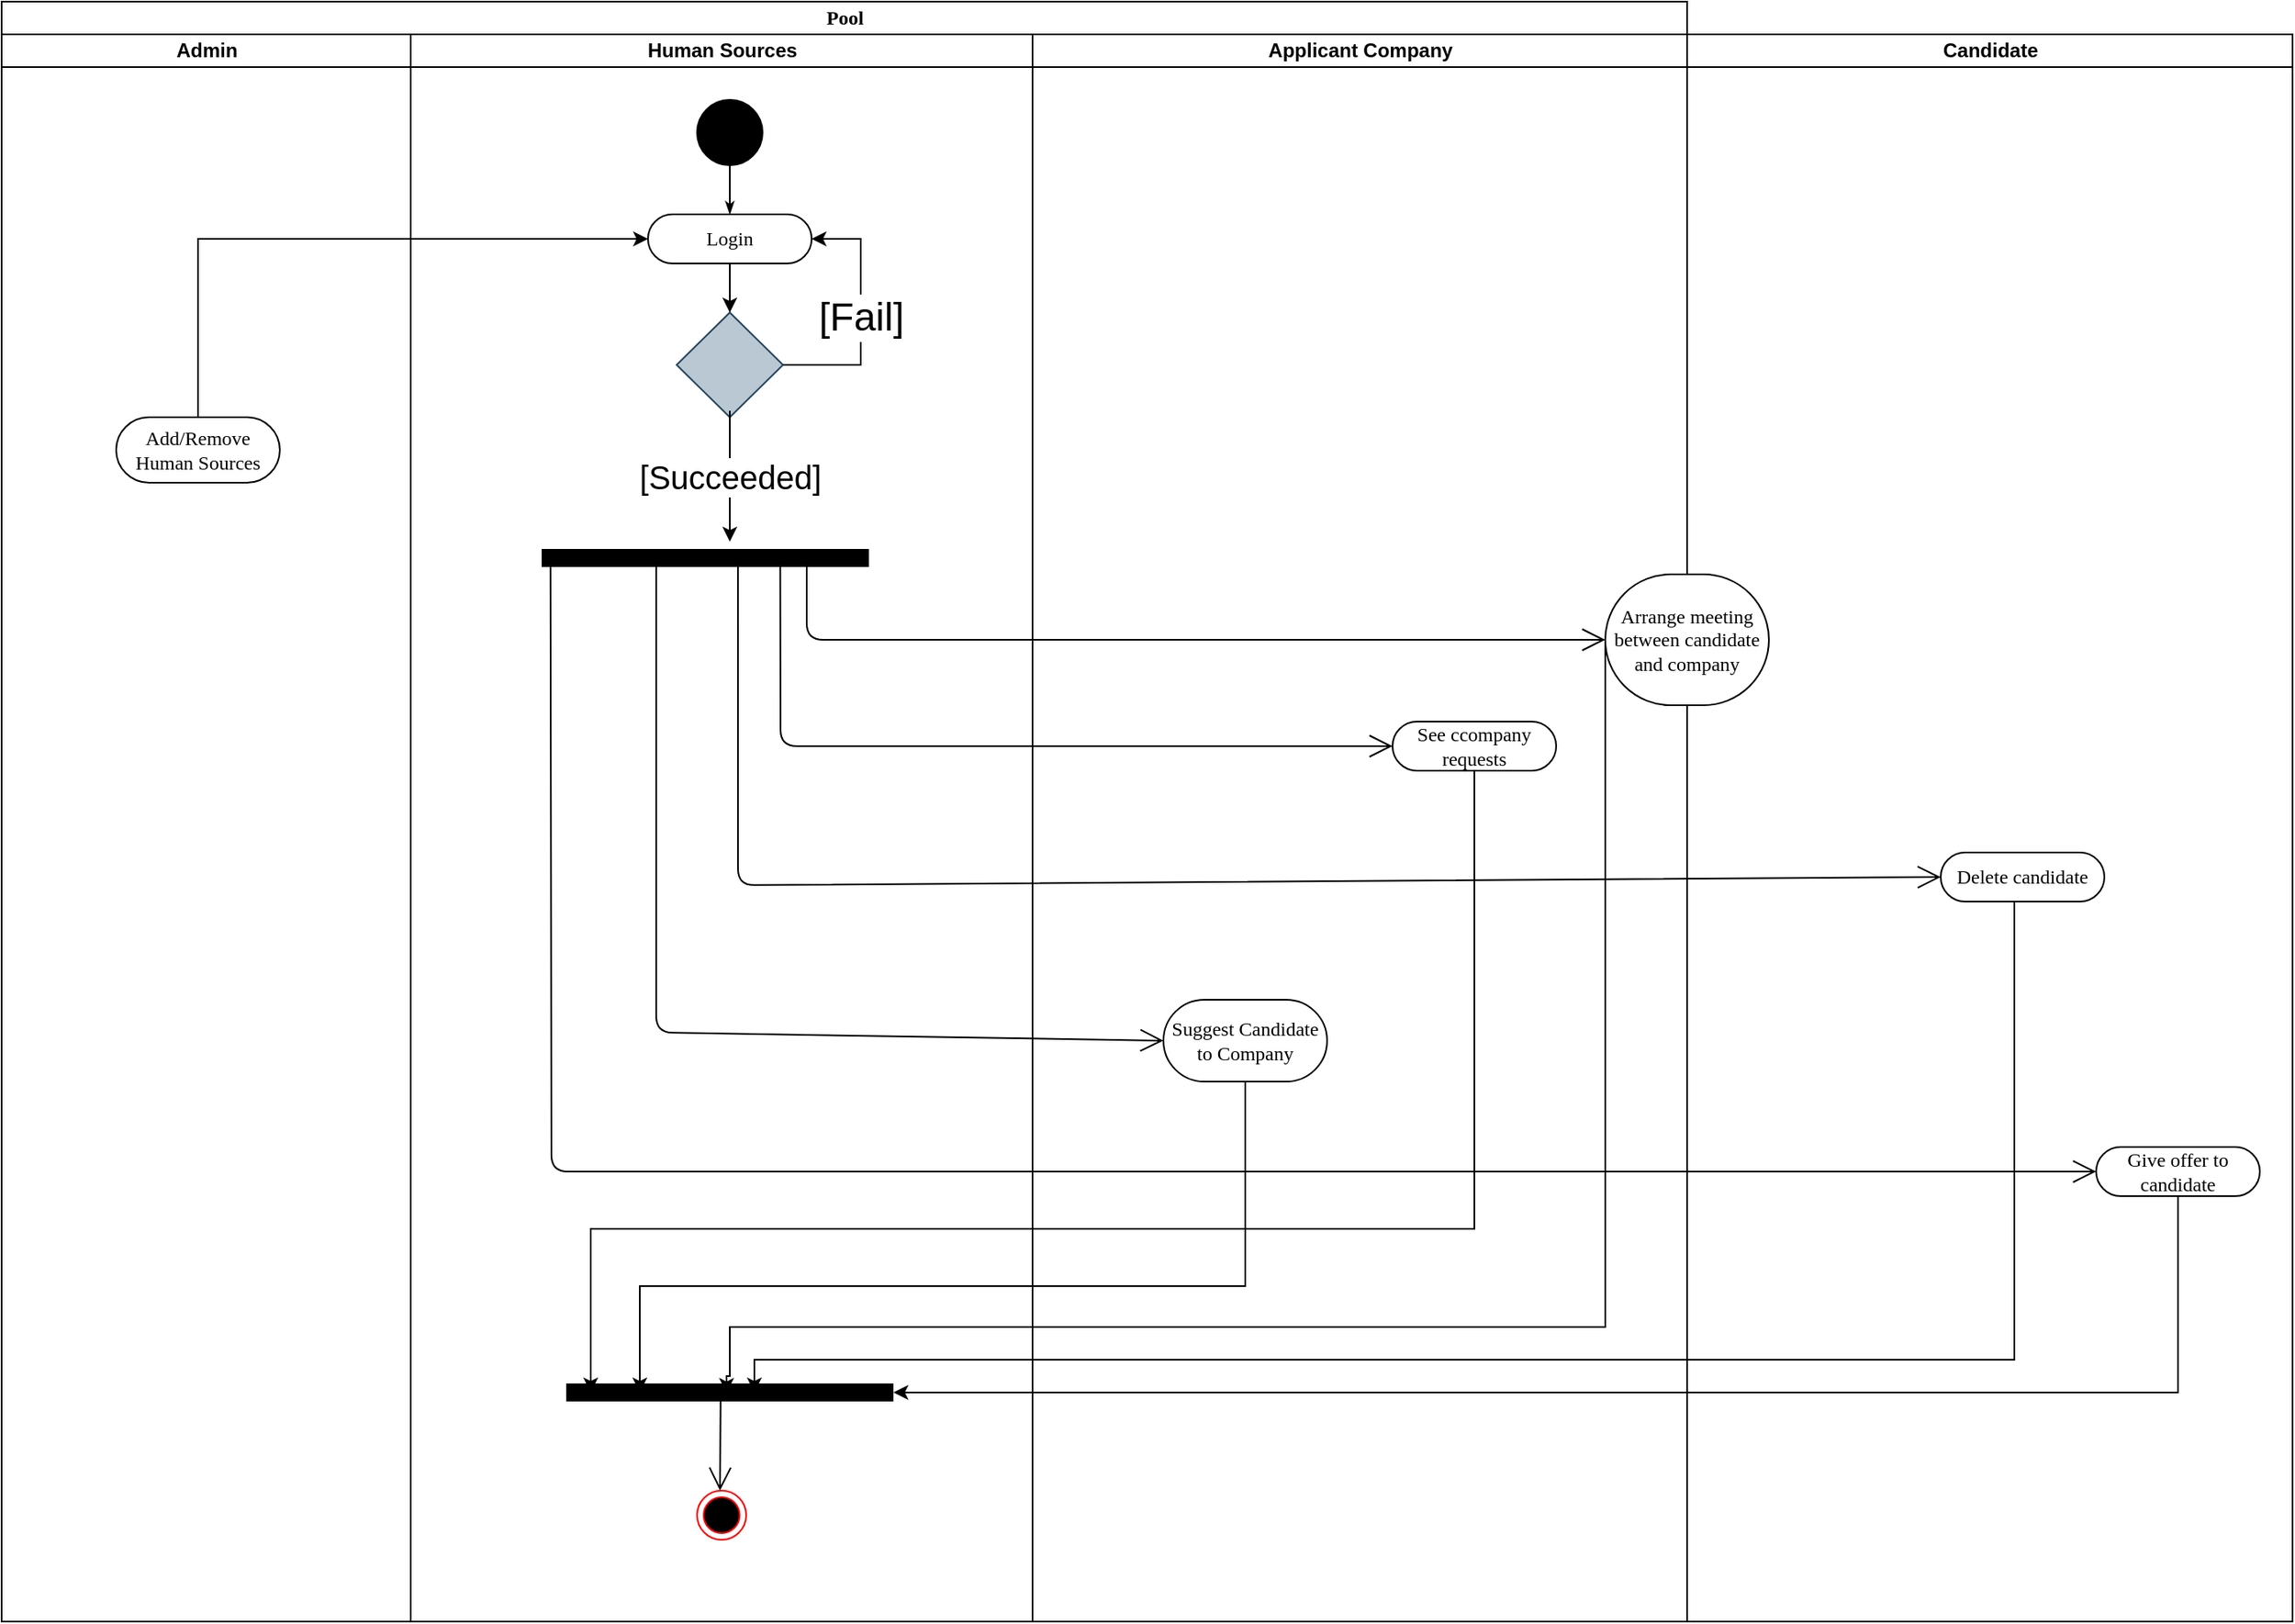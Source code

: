 <mxfile version="14.5.1" type="github">
  <diagram name="Page-1" id="0783ab3e-0a74-02c8-0abd-f7b4e66b4bec">
    <mxGraphModel dx="908" dy="745" grid="1" gridSize="10" guides="1" tooltips="1" connect="1" arrows="1" fold="1" page="1" pageScale="1" pageWidth="850" pageHeight="1100" background="#ffffff" math="0" shadow="0">
      <root>
        <mxCell id="0" />
        <mxCell id="1" parent="0" />
        <mxCell id="1c1d494c118603dd-1" value="Pool" style="swimlane;html=1;childLayout=stackLayout;startSize=20;rounded=0;shadow=0;comic=0;labelBackgroundColor=none;strokeWidth=1;fontFamily=Verdana;fontSize=12;align=center;" parent="1" vertex="1">
          <mxGeometry x="40" y="20" width="1030" height="990" as="geometry" />
        </mxCell>
        <mxCell id="1c1d494c118603dd-2" value="Admin" style="swimlane;html=1;startSize=20;" parent="1c1d494c118603dd-1" vertex="1">
          <mxGeometry y="20" width="250" height="970" as="geometry" />
        </mxCell>
        <mxCell id="feAVlpUrrlh7gay0loe1-163" value="Add/Remove&lt;br&gt;Human Sources" style="rounded=1;whiteSpace=wrap;html=1;shadow=0;comic=0;labelBackgroundColor=none;strokeWidth=1;fontFamily=Verdana;fontSize=12;align=center;arcSize=50;" parent="1c1d494c118603dd-2" vertex="1">
          <mxGeometry x="70" y="234" width="100" height="40" as="geometry" />
        </mxCell>
        <mxCell id="vOETt2y-SpZEgk53afyd-4" style="edgeStyle=orthogonalEdgeStyle;rounded=0;orthogonalLoop=1;jettySize=auto;html=1;exitX=0.5;exitY=0;exitDx=0;exitDy=0;entryX=0;entryY=0.5;entryDx=0;entryDy=0;" parent="1c1d494c118603dd-1" source="feAVlpUrrlh7gay0loe1-163" target="feAVlpUrrlh7gay0loe1-82" edge="1">
          <mxGeometry relative="1" as="geometry">
            <mxPoint x="420" y="80" as="targetPoint" />
            <Array as="points">
              <mxPoint x="120" y="145" />
            </Array>
          </mxGeometry>
        </mxCell>
        <mxCell id="1c1d494c118603dd-3" value="Human Sources" style="swimlane;html=1;startSize=20;" parent="1c1d494c118603dd-1" vertex="1">
          <mxGeometry x="250" y="20" width="380" height="970" as="geometry" />
        </mxCell>
        <mxCell id="feAVlpUrrlh7gay0loe1-81" value="" style="ellipse;whiteSpace=wrap;html=1;rounded=0;shadow=0;comic=0;labelBackgroundColor=none;strokeWidth=1;fillColor=#000000;fontFamily=Verdana;fontSize=12;align=center;" parent="1c1d494c118603dd-3" vertex="1">
          <mxGeometry x="175" y="40" width="40" height="40" as="geometry" />
        </mxCell>
        <mxCell id="feAVlpUrrlh7gay0loe1-82" value="Login" style="rounded=1;whiteSpace=wrap;html=1;shadow=0;comic=0;labelBackgroundColor=none;strokeWidth=1;fontFamily=Verdana;fontSize=12;align=center;arcSize=50;" parent="1c1d494c118603dd-3" vertex="1">
          <mxGeometry x="145" y="110" width="100" height="30" as="geometry" />
        </mxCell>
        <mxCell id="feAVlpUrrlh7gay0loe1-83" style="edgeStyle=orthogonalEdgeStyle;rounded=0;html=1;labelBackgroundColor=none;startArrow=none;startFill=0;startSize=5;endArrow=classicThin;endFill=1;endSize=5;jettySize=auto;orthogonalLoop=1;strokeWidth=1;fontFamily=Verdana;fontSize=12" parent="1c1d494c118603dd-3" source="feAVlpUrrlh7gay0loe1-81" target="feAVlpUrrlh7gay0loe1-82" edge="1">
          <mxGeometry relative="1" as="geometry" />
        </mxCell>
        <mxCell id="feAVlpUrrlh7gay0loe1-84" value="" style="rhombus;whiteSpace=wrap;html=1;color=black;fillColor=#bac8d3;strokeColor=#23445d;" parent="1c1d494c118603dd-3" vertex="1">
          <mxGeometry x="162.5" y="170" width="65" height="64" as="geometry" />
        </mxCell>
        <mxCell id="feAVlpUrrlh7gay0loe1-85" value="&lt;span style=&quot;font-size: 24px&quot;&gt;[Fail]&lt;/span&gt;" style="edgeStyle=orthogonalEdgeStyle;rounded=0;orthogonalLoop=1;jettySize=auto;html=1;exitX=1;exitY=0.5;exitDx=0;exitDy=0;entryX=1;entryY=0.5;entryDx=0;entryDy=0;" parent="1c1d494c118603dd-3" source="feAVlpUrrlh7gay0loe1-84" target="feAVlpUrrlh7gay0loe1-82" edge="1">
          <mxGeometry x="-0.008" relative="1" as="geometry">
            <mxPoint x="235" y="90" as="targetPoint" />
            <Array as="points">
              <mxPoint x="275" y="202" />
              <mxPoint x="275" y="125" />
            </Array>
            <mxPoint as="offset" />
          </mxGeometry>
        </mxCell>
        <mxCell id="feAVlpUrrlh7gay0loe1-86" value="" style="line;strokeWidth=11;fillColor=none;align=left;verticalAlign=middle;spacingTop=-1;spacingLeft=3;spacingRight=3;rotatable=0;labelPosition=right;points=[];portConstraint=eastwest;fontStyle=1" parent="1c1d494c118603dd-3" vertex="1">
          <mxGeometry x="80" y="310" width="200" height="20" as="geometry" />
        </mxCell>
        <mxCell id="feAVlpUrrlh7gay0loe1-87" style="edgeStyle=orthogonalEdgeStyle;rounded=0;orthogonalLoop=1;jettySize=auto;html=1;exitX=0.5;exitY=1;exitDx=0;exitDy=0;" parent="1c1d494c118603dd-3" source="feAVlpUrrlh7gay0loe1-82" edge="1">
          <mxGeometry relative="1" as="geometry">
            <mxPoint x="195" y="170" as="targetPoint" />
          </mxGeometry>
        </mxCell>
        <mxCell id="feAVlpUrrlh7gay0loe1-88" value="&lt;font style=&quot;font-size: 20px&quot;&gt;[Succeeded]&lt;/font&gt;" style="edgeStyle=orthogonalEdgeStyle;rounded=0;orthogonalLoop=1;jettySize=auto;html=1;" parent="1c1d494c118603dd-3" edge="1">
          <mxGeometry relative="1" as="geometry">
            <mxPoint x="195" y="310" as="targetPoint" />
            <mxPoint x="195" y="230" as="sourcePoint" />
            <Array as="points">
              <mxPoint x="195" y="300" />
            </Array>
          </mxGeometry>
        </mxCell>
        <mxCell id="vOETt2y-SpZEgk53afyd-5" value="" style="line;strokeWidth=11;fillColor=none;align=left;verticalAlign=middle;spacingTop=-1;spacingLeft=3;spacingRight=3;rotatable=0;labelPosition=right;points=[];portConstraint=eastwest;fontStyle=1" parent="1c1d494c118603dd-3" vertex="1">
          <mxGeometry x="95" y="820" width="200" height="20" as="geometry" />
        </mxCell>
        <mxCell id="vOETt2y-SpZEgk53afyd-6" value="" style="ellipse;html=1;shape=endState;fillColor=#000000;strokeColor=#ff0000;" parent="1c1d494c118603dd-3" vertex="1">
          <mxGeometry x="175" y="890" width="30" height="30" as="geometry" />
        </mxCell>
        <mxCell id="vOETt2y-SpZEgk53afyd-12" value="" style="endArrow=open;endFill=1;endSize=12;html=1;exitX=0.501;exitY=0.843;exitDx=0;exitDy=0;exitPerimeter=0;" parent="1c1d494c118603dd-3" edge="1">
          <mxGeometry width="160" relative="1" as="geometry">
            <mxPoint x="189.4" y="830" as="sourcePoint" />
            <mxPoint x="189" y="890" as="targetPoint" />
          </mxGeometry>
        </mxCell>
        <mxCell id="1c1d494c118603dd-4" value="Applicant Company" style="swimlane;html=1;startSize=20;" parent="1c1d494c118603dd-1" vertex="1">
          <mxGeometry x="630" y="20" width="400" height="970" as="geometry" />
        </mxCell>
        <mxCell id="feAVlpUrrlh7gay0loe1-109" value="&lt;span style=&quot;font-size: 24px&quot;&gt;[Fail]&lt;/span&gt;" style="edgeStyle=orthogonalEdgeStyle;rounded=0;orthogonalLoop=1;jettySize=auto;html=1;exitX=1;exitY=0.5;exitDx=0;exitDy=0;entryX=1;entryY=0.5;entryDx=0;entryDy=0;" parent="1c1d494c118603dd-4" edge="1">
          <mxGeometry x="-0.008" relative="1" as="geometry">
            <mxPoint x="157.5" y="515" as="targetPoint" />
            <Array as="points">
              <mxPoint x="187.5" y="592" />
              <mxPoint x="187.5" y="515" />
            </Array>
            <mxPoint as="offset" />
          </mxGeometry>
        </mxCell>
        <mxCell id="feAVlpUrrlh7gay0loe1-164" value="See ccompany requests" style="rounded=1;whiteSpace=wrap;html=1;shadow=0;comic=0;labelBackgroundColor=none;strokeWidth=1;fontFamily=Verdana;fontSize=12;align=center;arcSize=50;" parent="1c1d494c118603dd-4" vertex="1">
          <mxGeometry x="220" y="420" width="100" height="30" as="geometry" />
        </mxCell>
        <mxCell id="feAVlpUrrlh7gay0loe1-177" value="Suggest Candidate to Company" style="rounded=1;whiteSpace=wrap;html=1;shadow=0;comic=0;labelBackgroundColor=none;strokeWidth=1;fontFamily=Verdana;fontSize=12;align=center;arcSize=50;" parent="1c1d494c118603dd-4" vertex="1">
          <mxGeometry x="80" y="590" width="100" height="50" as="geometry" />
        </mxCell>
        <mxCell id="feAVlpUrrlh7gay0loe1-167" value="" style="endArrow=open;endFill=1;endSize=12;html=1;entryX=0;entryY=0.5;entryDx=0;entryDy=0;entryPerimeter=0;exitX=0.729;exitY=0.514;exitDx=0;exitDy=0;exitPerimeter=0;" parent="1c1d494c118603dd-1" source="feAVlpUrrlh7gay0loe1-86" target="feAVlpUrrlh7gay0loe1-164" edge="1">
          <mxGeometry width="160" relative="1" as="geometry">
            <mxPoint x="476" y="350" as="sourcePoint" />
            <mxPoint x="430" y="430.83" as="targetPoint" />
            <Array as="points">
              <mxPoint x="476" y="455" />
            </Array>
          </mxGeometry>
        </mxCell>
        <mxCell id="feAVlpUrrlh7gay0loe1-146" value="Candidate" style="swimlane;html=1;startSize=20;" parent="1" vertex="1">
          <mxGeometry x="1070" y="40" width="370" height="970" as="geometry" />
        </mxCell>
        <mxCell id="feAVlpUrrlh7gay0loe1-155" value="&lt;span style=&quot;font-size: 24px&quot;&gt;[Fail]&lt;/span&gt;" style="edgeStyle=orthogonalEdgeStyle;rounded=0;orthogonalLoop=1;jettySize=auto;html=1;exitX=1;exitY=0.5;exitDx=0;exitDy=0;entryX=1;entryY=0.5;entryDx=0;entryDy=0;" parent="feAVlpUrrlh7gay0loe1-146" edge="1">
          <mxGeometry x="-0.008" relative="1" as="geometry">
            <mxPoint x="157.5" y="515" as="targetPoint" />
            <Array as="points">
              <mxPoint x="187.5" y="592" />
              <mxPoint x="187.5" y="515" />
            </Array>
            <mxPoint as="offset" />
          </mxGeometry>
        </mxCell>
        <mxCell id="feAVlpUrrlh7gay0loe1-179" value="Delete candidate" style="rounded=1;whiteSpace=wrap;html=1;shadow=0;comic=0;labelBackgroundColor=none;strokeWidth=1;fontFamily=Verdana;fontSize=12;align=center;arcSize=50;" parent="feAVlpUrrlh7gay0loe1-146" vertex="1">
          <mxGeometry x="155" y="500" width="100" height="30" as="geometry" />
        </mxCell>
        <mxCell id="feAVlpUrrlh7gay0loe1-172" value="Give offer to candidate" style="rounded=1;whiteSpace=wrap;html=1;shadow=0;comic=0;labelBackgroundColor=none;strokeWidth=1;fontFamily=Verdana;fontSize=12;align=center;arcSize=50;" parent="feAVlpUrrlh7gay0loe1-146" vertex="1">
          <mxGeometry x="250" y="680" width="100" height="30" as="geometry" />
        </mxCell>
        <mxCell id="feAVlpUrrlh7gay0loe1-170" value="" style="endArrow=open;endFill=1;endSize=12;html=1;exitX=0.618;exitY=0.7;exitDx=0;exitDy=0;exitPerimeter=0;entryX=0;entryY=0.5;entryDx=0;entryDy=0;" parent="1" target="feAVlpUrrlh7gay0loe1-179" edge="1">
          <mxGeometry width="160" relative="1" as="geometry">
            <mxPoint x="489.98" y="364" as="sourcePoint" />
            <mxPoint x="502" y="610" as="targetPoint" />
            <Array as="points">
              <mxPoint x="490" y="560" />
            </Array>
          </mxGeometry>
        </mxCell>
        <mxCell id="feAVlpUrrlh7gay0loe1-171" value="" style="endArrow=open;endFill=1;endSize=12;html=1;exitX=0.909;exitY=0.5;exitDx=0;exitDy=0;exitPerimeter=0;entryX=0;entryY=0.5;entryDx=0;entryDy=0;" parent="1" target="feAVlpUrrlh7gay0loe1-180" edge="1">
          <mxGeometry width="160" relative="1" as="geometry">
            <mxPoint x="532.0" y="360" as="sourcePoint" />
            <mxPoint x="592.01" y="410" as="targetPoint" />
            <Array as="points">
              <mxPoint x="532" y="410" />
            </Array>
          </mxGeometry>
        </mxCell>
        <mxCell id="vOETt2y-SpZEgk53afyd-9" style="edgeStyle=orthogonalEdgeStyle;rounded=0;orthogonalLoop=1;jettySize=auto;html=1;exitX=0;exitY=0.5;exitDx=0;exitDy=0;entryX=0.49;entryY=0.514;entryDx=0;entryDy=0;entryPerimeter=0;" parent="1" source="feAVlpUrrlh7gay0loe1-180" target="vOETt2y-SpZEgk53afyd-5" edge="1">
          <mxGeometry relative="1" as="geometry">
            <mxPoint x="470" y="830" as="targetPoint" />
            <Array as="points">
              <mxPoint x="1020" y="830" />
              <mxPoint x="485" y="830" />
              <mxPoint x="485" y="860" />
              <mxPoint x="483" y="860" />
            </Array>
          </mxGeometry>
        </mxCell>
        <mxCell id="feAVlpUrrlh7gay0loe1-180" value="Arrange meeting between candidate and company" style="rounded=1;whiteSpace=wrap;html=1;shadow=0;comic=0;labelBackgroundColor=none;strokeWidth=1;fontFamily=Verdana;fontSize=12;align=center;arcSize=50;" parent="1" vertex="1">
          <mxGeometry x="1020" y="370" width="100" height="80" as="geometry" />
        </mxCell>
        <mxCell id="feAVlpUrrlh7gay0loe1-173" value="" style="endArrow=open;endFill=1;endSize=12;html=1;exitX=0.027;exitY=0.371;exitDx=0;exitDy=0;exitPerimeter=0;" parent="1" source="feAVlpUrrlh7gay0loe1-86" target="feAVlpUrrlh7gay0loe1-172" edge="1">
          <mxGeometry width="160" relative="1" as="geometry">
            <mxPoint x="450.71" y="361.72" as="sourcePoint" />
            <mxPoint x="432" y="660" as="targetPoint" />
            <Array as="points">
              <mxPoint x="376" y="735" />
            </Array>
          </mxGeometry>
        </mxCell>
        <mxCell id="feAVlpUrrlh7gay0loe1-178" value="" style="endArrow=open;endFill=1;endSize=12;html=1;entryX=0;entryY=0.5;entryDx=0;entryDy=0;" parent="1" target="feAVlpUrrlh7gay0loe1-177" edge="1">
          <mxGeometry width="160" relative="1" as="geometry">
            <mxPoint x="440" y="362" as="sourcePoint" />
            <mxPoint x="880" y="660" as="targetPoint" />
            <Array as="points">
              <mxPoint x="440" y="650" />
            </Array>
          </mxGeometry>
        </mxCell>
        <mxCell id="vOETt2y-SpZEgk53afyd-7" style="edgeStyle=orthogonalEdgeStyle;rounded=0;orthogonalLoop=1;jettySize=auto;html=1;exitX=0.5;exitY=1;exitDx=0;exitDy=0;" parent="1" source="feAVlpUrrlh7gay0loe1-164" edge="1">
          <mxGeometry relative="1" as="geometry">
            <mxPoint x="400" y="870" as="targetPoint" />
            <Array as="points">
              <mxPoint x="940" y="770" />
              <mxPoint x="400" y="770" />
            </Array>
          </mxGeometry>
        </mxCell>
        <mxCell id="vOETt2y-SpZEgk53afyd-8" style="edgeStyle=orthogonalEdgeStyle;rounded=0;orthogonalLoop=1;jettySize=auto;html=1;exitX=0.5;exitY=1;exitDx=0;exitDy=0;" parent="1" source="feAVlpUrrlh7gay0loe1-177" edge="1">
          <mxGeometry relative="1" as="geometry">
            <mxPoint x="430" y="870" as="targetPoint" />
            <Array as="points">
              <mxPoint x="800" y="805" />
              <mxPoint x="430" y="805" />
            </Array>
          </mxGeometry>
        </mxCell>
        <mxCell id="vOETt2y-SpZEgk53afyd-10" style="edgeStyle=orthogonalEdgeStyle;rounded=0;orthogonalLoop=1;jettySize=auto;html=1;" parent="1" source="feAVlpUrrlh7gay0loe1-179" edge="1">
          <mxGeometry relative="1" as="geometry">
            <mxPoint x="500" y="870" as="targetPoint" />
            <Array as="points">
              <mxPoint x="1270" y="850" />
              <mxPoint x="500" y="850" />
            </Array>
          </mxGeometry>
        </mxCell>
        <mxCell id="vOETt2y-SpZEgk53afyd-11" style="edgeStyle=orthogonalEdgeStyle;rounded=0;orthogonalLoop=1;jettySize=auto;html=1;exitX=0.5;exitY=1;exitDx=0;exitDy=0;" parent="1" source="feAVlpUrrlh7gay0loe1-172" target="vOETt2y-SpZEgk53afyd-5" edge="1">
          <mxGeometry relative="1" as="geometry">
            <mxPoint x="770" y="860" as="targetPoint" />
          </mxGeometry>
        </mxCell>
      </root>
    </mxGraphModel>
  </diagram>
</mxfile>
